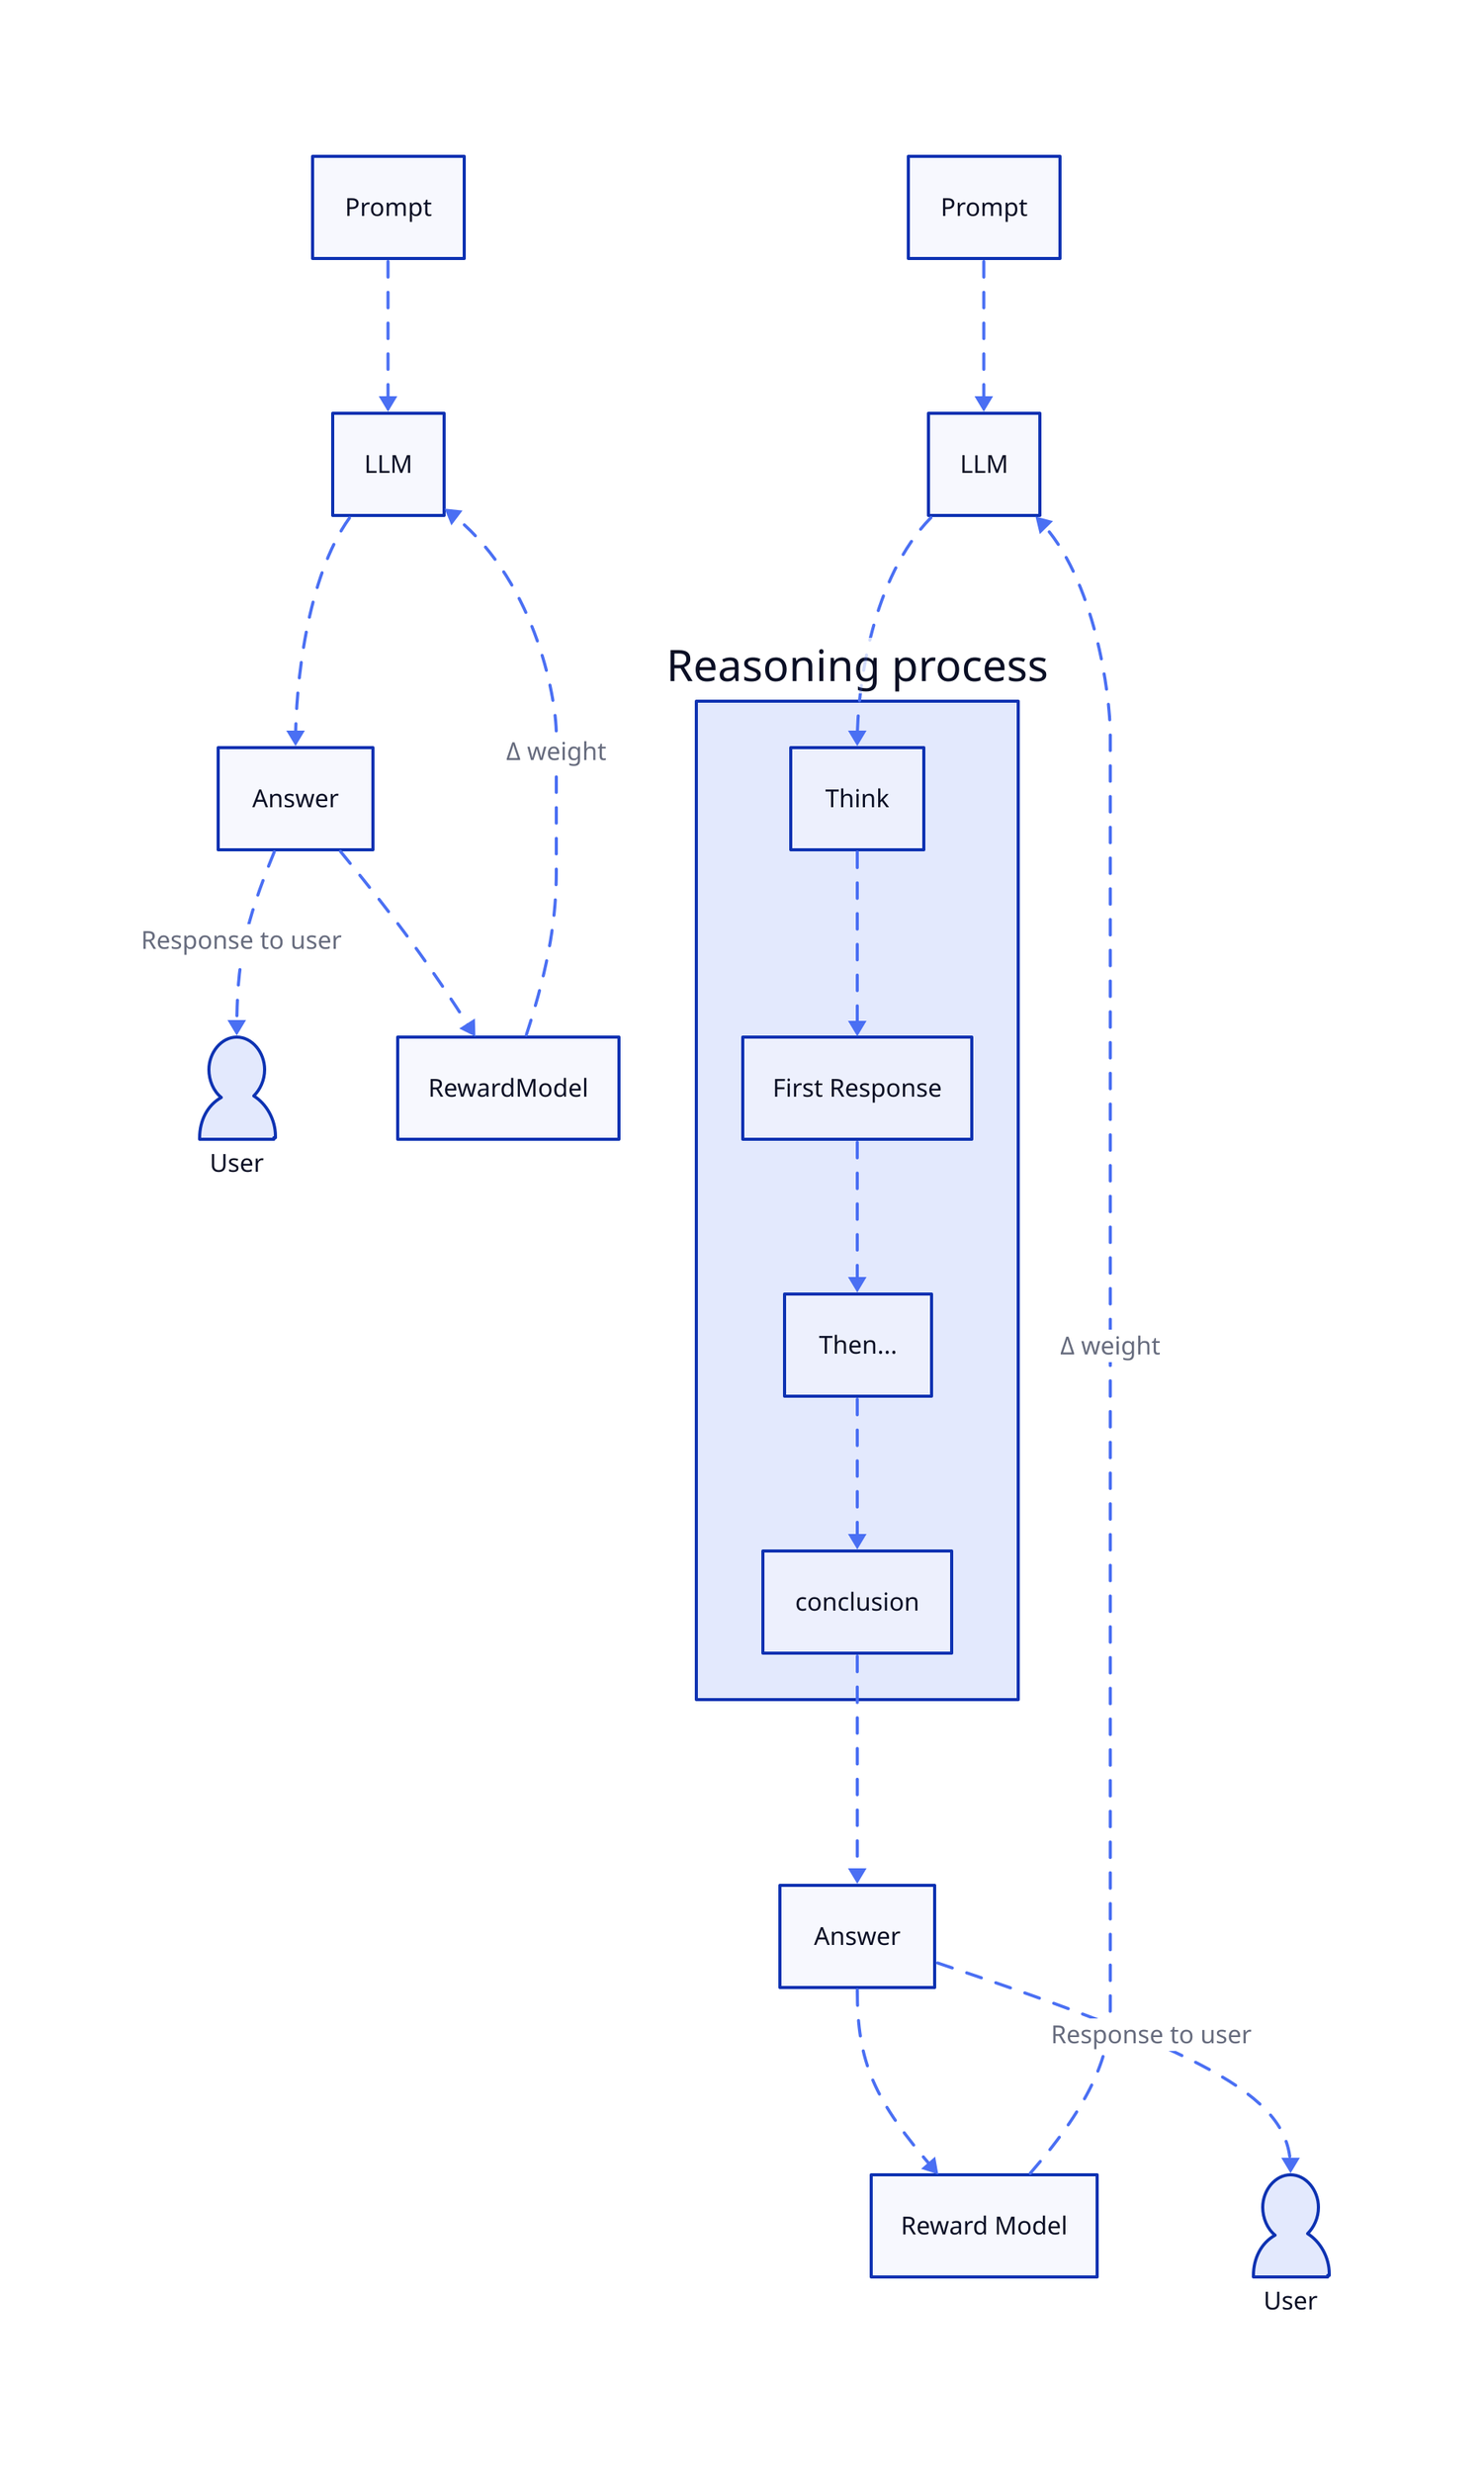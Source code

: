 direction: down

(** -> **)[*].style.stroke: "#4A6FF3"
(** -> **)[*].style.stroke-width: 2
(** -> **)[*].style.animated: true

user1{
    label: "User"
    shape: person
}
user2{
    label: "User"
    shape: person
}

Prompt -> LLM
LLM -> Answer
Answer -> RewardModel

Prompt1: Prompt
LLM1: LLM

Prompt1 -> LLM1
LLM1 -> reasoning.Think

reasoning: {
  label: "Reasoning process"
  FirstResponse: First Response
  Think -> FirstResponse
  then: Then...
  FirstResponse -> then
  then -> conclusion
}

answer1: Answer
reasoning.conclusion -> answer1

RewardModel1: Reward Model

answer1 -> RewardModel1

RewardModel1 -> LLM1: "Δ weight" {
  style: text
}

RewardModel -> LLM: "Δ weight" {
  style: text
}

answer1 -> user1: "Response to user"
answer -> user2: "Response to user"
